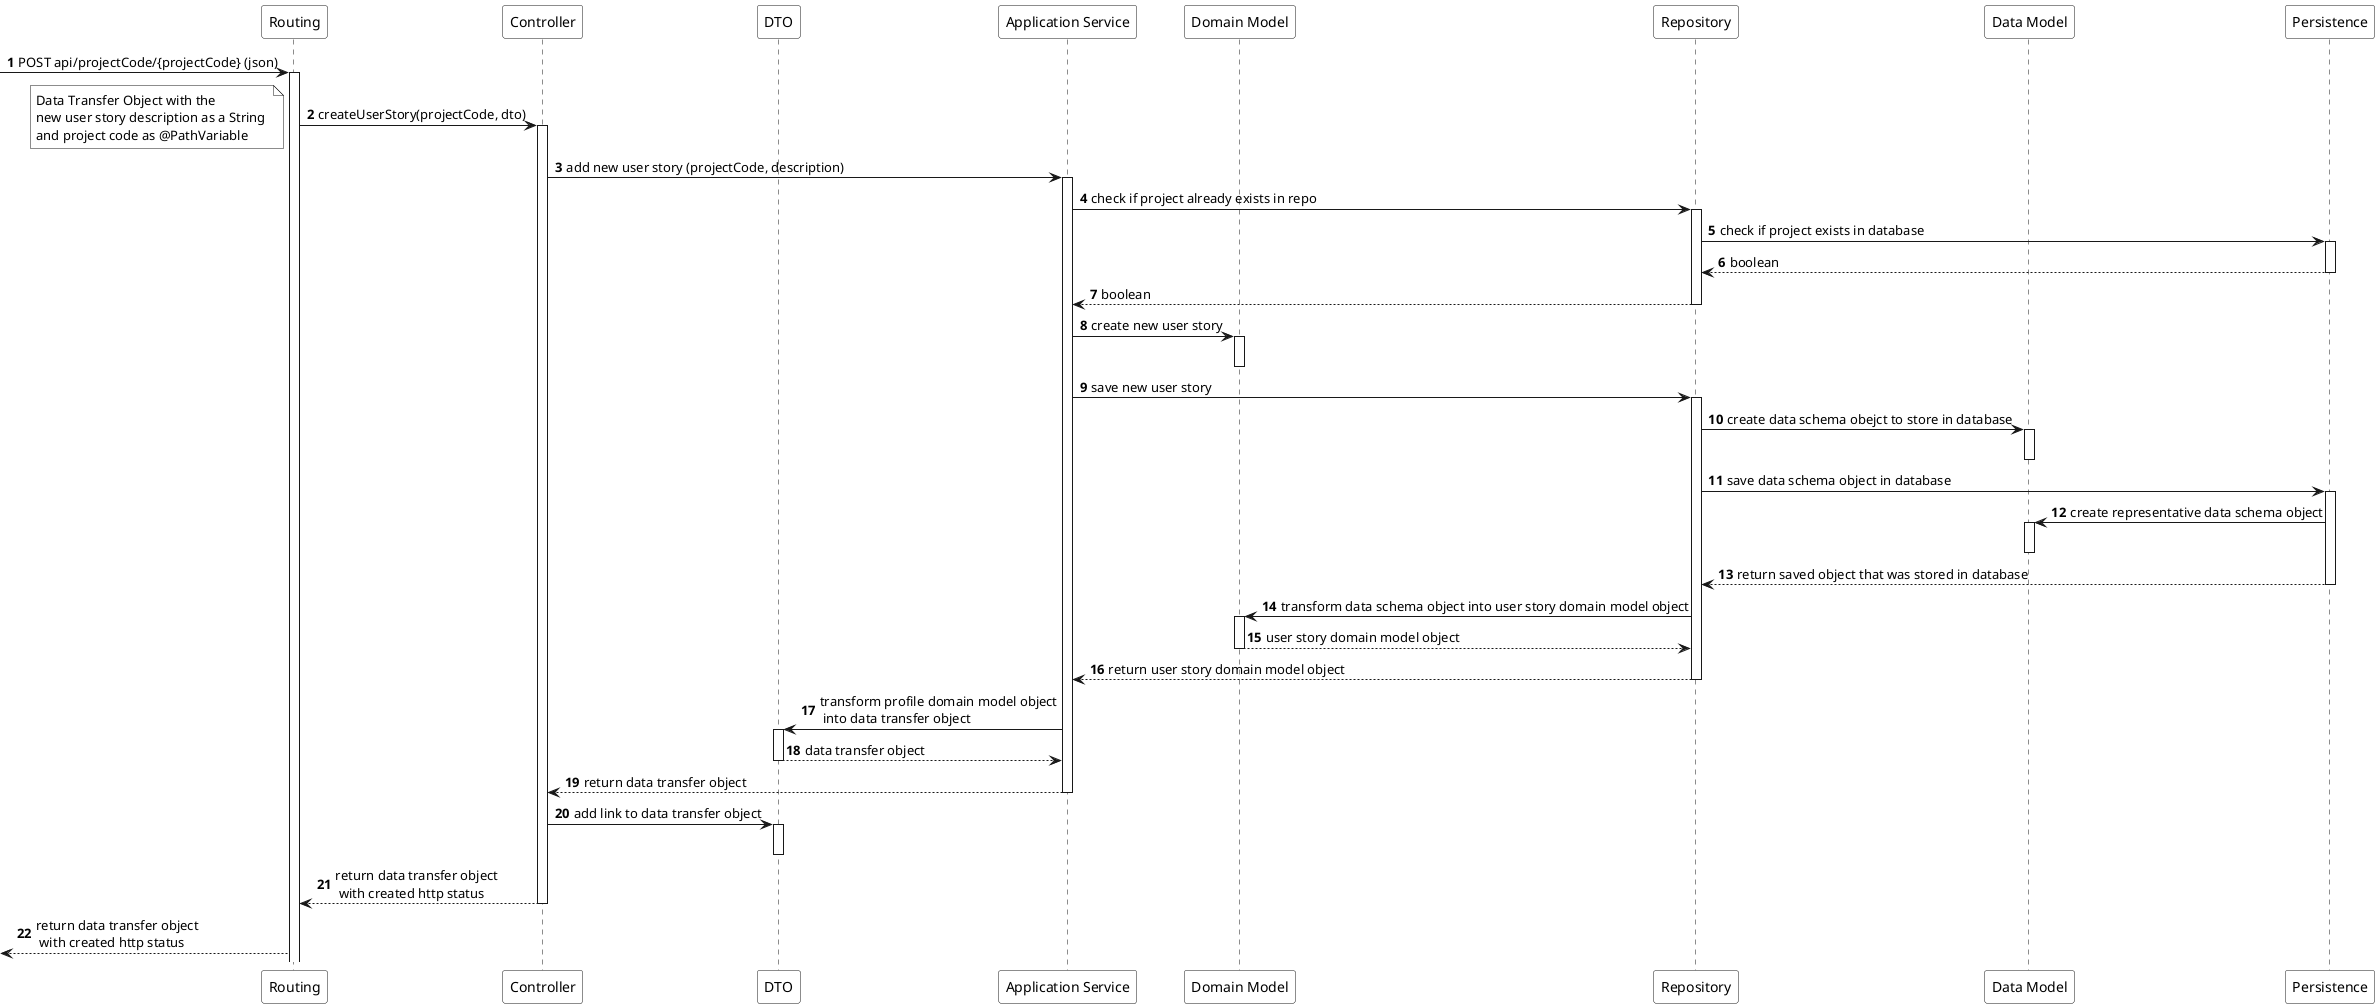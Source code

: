 @startuml
autonumber
participant "Routing" #FFFFFF
participant "Controller" #FFFFFF
participant "DTO" #FFFFFF
participant "Application Service" #FFFFFF
participant "Domain Model" #FFFFFF
participant "Repository" #FFFFFF
participant "Data Model" #FFFFFF
participant "Persistence" #FFFFFF

-> "Routing" ++ : POST api/projectCode/{projectCode} (json)
"Routing" -> "Controller" ++ : createUserStory(projectCode, dto)
note left #FFFFFF
Data Transfer Object with the
new user story description as a String 
and project code as @PathVariable
end note

"Controller" -> "Application Service" ++ : add new user story (projectCode, description)
"Application Service" -> "Repository" ++: check if project already exists in repo
"Repository" -> "Persistence" ++ : check if project exists in database
"Persistence" --> "Repository" : boolean
deactivate "Persistence"
"Repository" --> "Application Service" : boolean
deactivate "Repository"

"Application Service" -> "Domain Model" ++ : create new user story
deactivate

"Application Service" -> "Repository" ++ : save new user story
"Repository" -> "Data Model" ++ : create data schema obejct to store in database
deactivate "Data Model"
"Repository" -> "Persistence" ++ : save data schema object in database
"Persistence" -> "Data Model" ++: create representative data schema object
deactivate

"Persistence" --> "Repository" : return saved object that was stored in database
deactivate "Persistence"
"Repository" -> "Domain Model" ++ : transform data schema object into user story domain model object
"Domain Model" --> "Repository" : user story domain model object
deactivate "Domain Model"
"Repository" --> "Application Service" : return user story domain model object
deactivate "Repository"

"Application Service" -> "DTO" ++ : transform profile domain model object \n into data transfer object
"DTO" --> "Application Service" : data transfer object
deactivate "DTO"
"Application Service" --> "Controller" : return data transfer object

deactivate "Application Service"

"Controller" -> "DTO" ++ : add link to data transfer object
deactivate "DTO"

"Controller" --> "Routing" : return data transfer object \n with created http status
deactivate "Controller"
<-- "Routing" : return data transfer object \n with created http status

@enduml